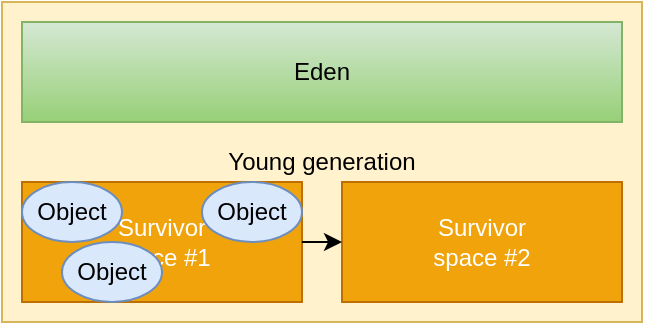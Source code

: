 <mxfile version="14.1.7" type="device"><diagram id="3rVq5JLKjEhNamONJ3b1" name="Page-1"><mxGraphModel dx="1422" dy="783" grid="1" gridSize="10" guides="1" tooltips="1" connect="1" arrows="1" fold="1" page="1" pageScale="1" pageWidth="850" pageHeight="1100" math="0" shadow="0"><root><mxCell id="0"/><mxCell id="1" parent="0"/><mxCell id="jpxww4mUYbNrfz2KFgUg-2" value="Young generation" style="rounded=0;whiteSpace=wrap;html=1;fillColor=#fff2cc;strokeColor=#d6b656;" parent="1" vertex="1"><mxGeometry x="160" y="80" width="320" height="160" as="geometry"/></mxCell><mxCell id="jpxww4mUYbNrfz2KFgUg-3" value="Eden" style="rounded=0;whiteSpace=wrap;html=1;fillColor=#d5e8d4;strokeColor=#82b366;gradientColor=#97d077;" parent="1" vertex="1"><mxGeometry x="170" y="90" width="300" height="50" as="geometry"/></mxCell><mxCell id="jpxww4mUYbNrfz2KFgUg-5" value="&lt;div&gt;Survivor&lt;/div&gt;&lt;div&gt;space #1&lt;br&gt;&lt;/div&gt;" style="rounded=0;whiteSpace=wrap;html=1;fillColor=#f0a30a;strokeColor=#BD7000;fontColor=#ffffff;" parent="1" vertex="1"><mxGeometry x="170" y="170" width="140" height="60" as="geometry"/></mxCell><mxCell id="jpxww4mUYbNrfz2KFgUg-7" value="&lt;div&gt;Survivor&lt;/div&gt;&lt;div&gt;space #2&lt;br&gt;&lt;/div&gt;" style="rounded=0;whiteSpace=wrap;html=1;fillColor=#f0a30a;strokeColor=#BD7000;fontColor=#ffffff;" parent="1" vertex="1"><mxGeometry x="330" y="170" width="140" height="60" as="geometry"/></mxCell><mxCell id="_WcAQdVqmL1cGN1e3giQ-3" value="Object" style="ellipse;whiteSpace=wrap;html=1;fillColor=#dae8fc;strokeColor=#6c8ebf;" parent="1" vertex="1"><mxGeometry x="170" y="170" width="50" height="30" as="geometry"/></mxCell><mxCell id="_WcAQdVqmL1cGN1e3giQ-6" value="Object" style="ellipse;whiteSpace=wrap;html=1;fillColor=#dae8fc;strokeColor=#6c8ebf;" parent="1" vertex="1"><mxGeometry x="260" y="170" width="50" height="30" as="geometry"/></mxCell><mxCell id="_WcAQdVqmL1cGN1e3giQ-7" value="Object" style="ellipse;whiteSpace=wrap;html=1;fillColor=#dae8fc;strokeColor=#6c8ebf;" parent="1" vertex="1"><mxGeometry x="190" y="200" width="50" height="30" as="geometry"/></mxCell><mxCell id="WyynaMcsKitXV0YDstrI-1" value="" style="endArrow=classic;html=1;exitX=1;exitY=0.5;exitDx=0;exitDy=0;entryX=0;entryY=0.5;entryDx=0;entryDy=0;" edge="1" parent="1" source="jpxww4mUYbNrfz2KFgUg-5" target="jpxww4mUYbNrfz2KFgUg-7"><mxGeometry width="50" height="50" relative="1" as="geometry"><mxPoint x="400" y="430" as="sourcePoint"/><mxPoint x="450" y="380" as="targetPoint"/></mxGeometry></mxCell></root></mxGraphModel></diagram></mxfile>